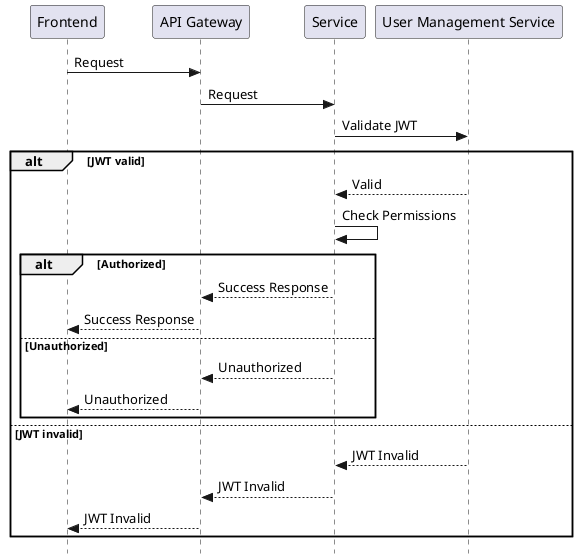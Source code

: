 @startuml

participant frontend as "Frontend"
participant api_gateway as "API Gateway"
participant service as "Service"
participant user_management_service as "User Management Service"

skinparam style strictuml

frontend -> api_gateway : Request
api_gateway -> service : Request
service -> user_management_service : Validate JWT

alt JWT valid

user_management_service --> service : Valid
service -> service : Check Permissions

alt Authorized

service --> api_gateway : Success Response
api_gateway --> frontend : Success Response

else Unauthorized

service --> api_gateway : Unauthorized
api_gateway --> frontend : Unauthorized

end 

else JWT invalid

user_management_service --> service: JWT Invalid
service --> api_gateway : JWT Invalid
api_gateway --> frontend : JWT Invalid

end

@enduml